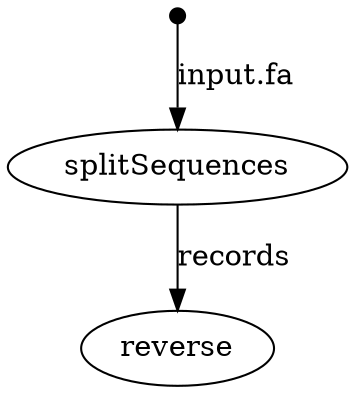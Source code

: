 digraph "dagreport" {
p0 [shape=point,label="",fixedsize=true,width=0.1];
p1 [label="splitSequences"];
p0 -> p1 [label="input.fa"];

p1 [label="splitSequences"];
p2 [label="reverse"];
p1 -> p2 [label="records"];

}
